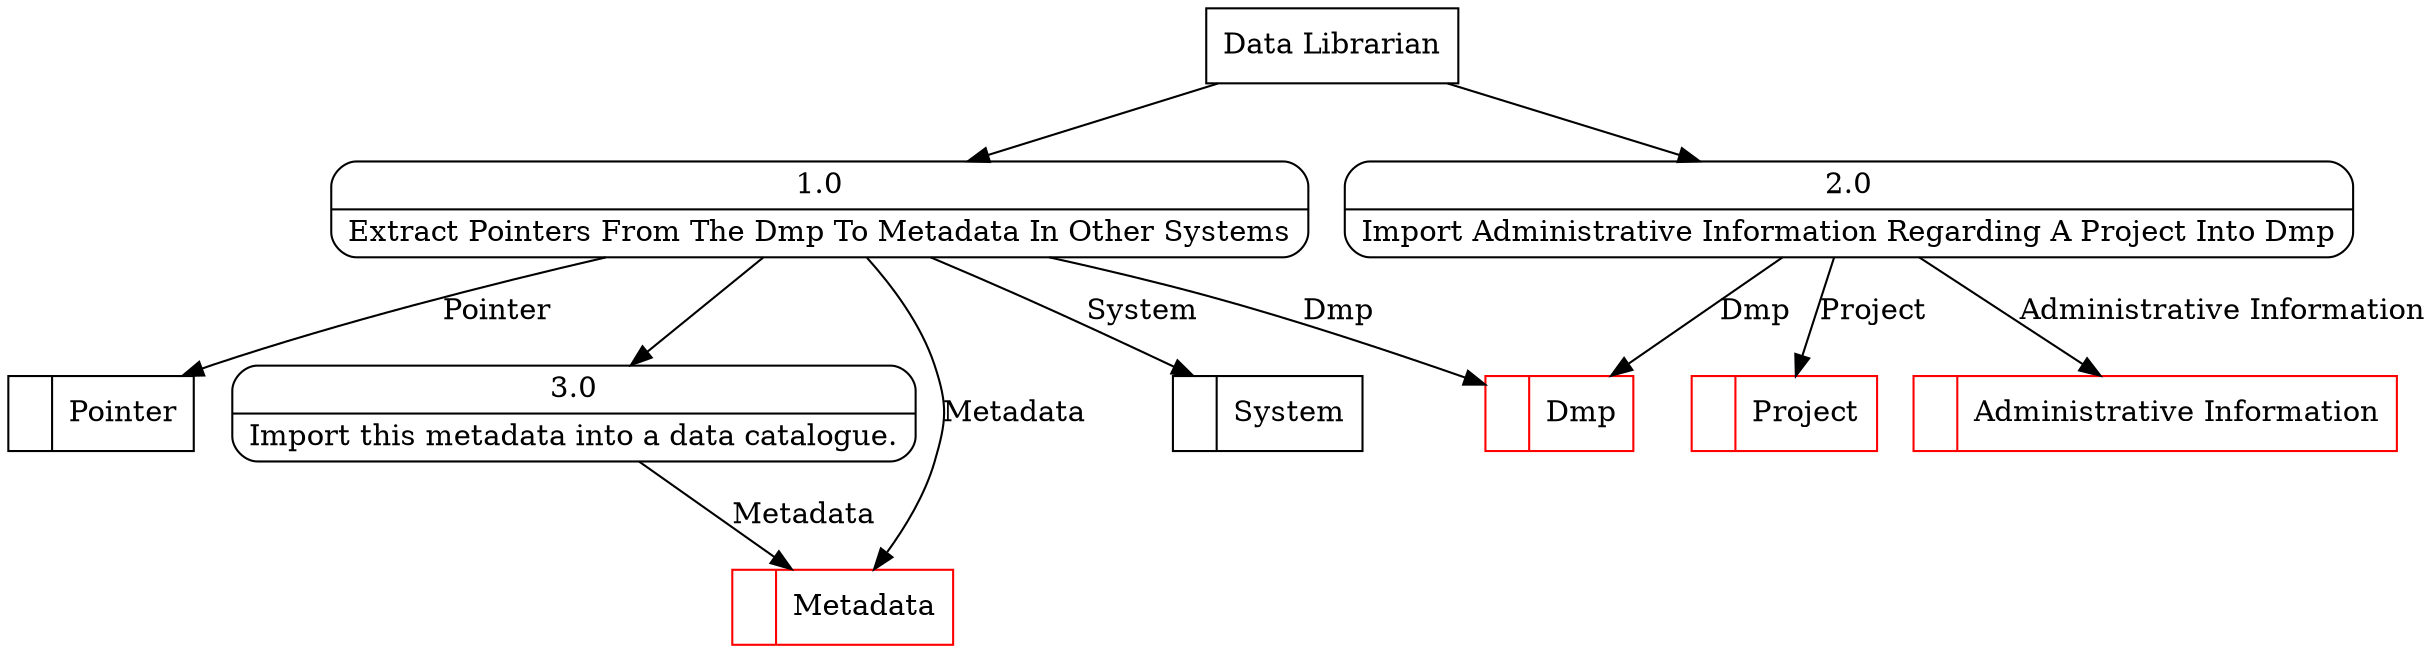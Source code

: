 digraph dfd2{ 
node[shape=record]
200 [label="<f0>  |<f1> Metadata " color=red];
201 [label="<f0>  |<f1> Dmp " color=red];
202 [label="<f0>  |<f1> System " ];
203 [label="<f0>  |<f1> Pointer " ];
204 [label="<f0>  |<f1> Administrative Information " color=red];
205 [label="<f0>  |<f1> Project " color=red];
206 [label="Data Librarian" shape=box];
207 [label="{<f0> 1.0|<f1> Extract Pointers From The Dmp To Metadata In Other Systems }" shape=Mrecord];
208 [label="{<f0> 2.0|<f1> Import Administrative Information Regarding A Project Into Dmp }" shape=Mrecord];
3 [label="{<f0> 3.0|<f1> Import this metadata into a data catalogue. }" shape=Mrecord];
207 -> 3
3 -> 200  [label="Metadata"]
206 -> 207
206 -> 208
207 -> 203 [label="Pointer"]
207 -> 201 [label="Dmp"]
207 -> 200 [label="Metadata"]
207 -> 202 [label="System"]
208 -> 204 [label="Administrative Information"]
208 -> 205 [label="Project"]
208 -> 201 [label="Dmp"]
}